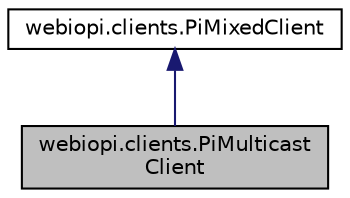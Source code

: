 digraph "webiopi.clients.PiMulticastClient"
{
  edge [fontname="Helvetica",fontsize="10",labelfontname="Helvetica",labelfontsize="10"];
  node [fontname="Helvetica",fontsize="10",shape=record];
  Node1 [label="webiopi.clients.PiMulticast\lClient",height=0.2,width=0.4,color="black", fillcolor="grey75", style="filled", fontcolor="black"];
  Node2 -> Node1 [dir="back",color="midnightblue",fontsize="10",style="solid",fontname="Helvetica"];
  Node2 [label="webiopi.clients.PiMixedClient",height=0.2,width=0.4,color="black", fillcolor="white", style="filled",URL="$classwebiopi_1_1clients_1_1PiMixedClient.html"];
}
